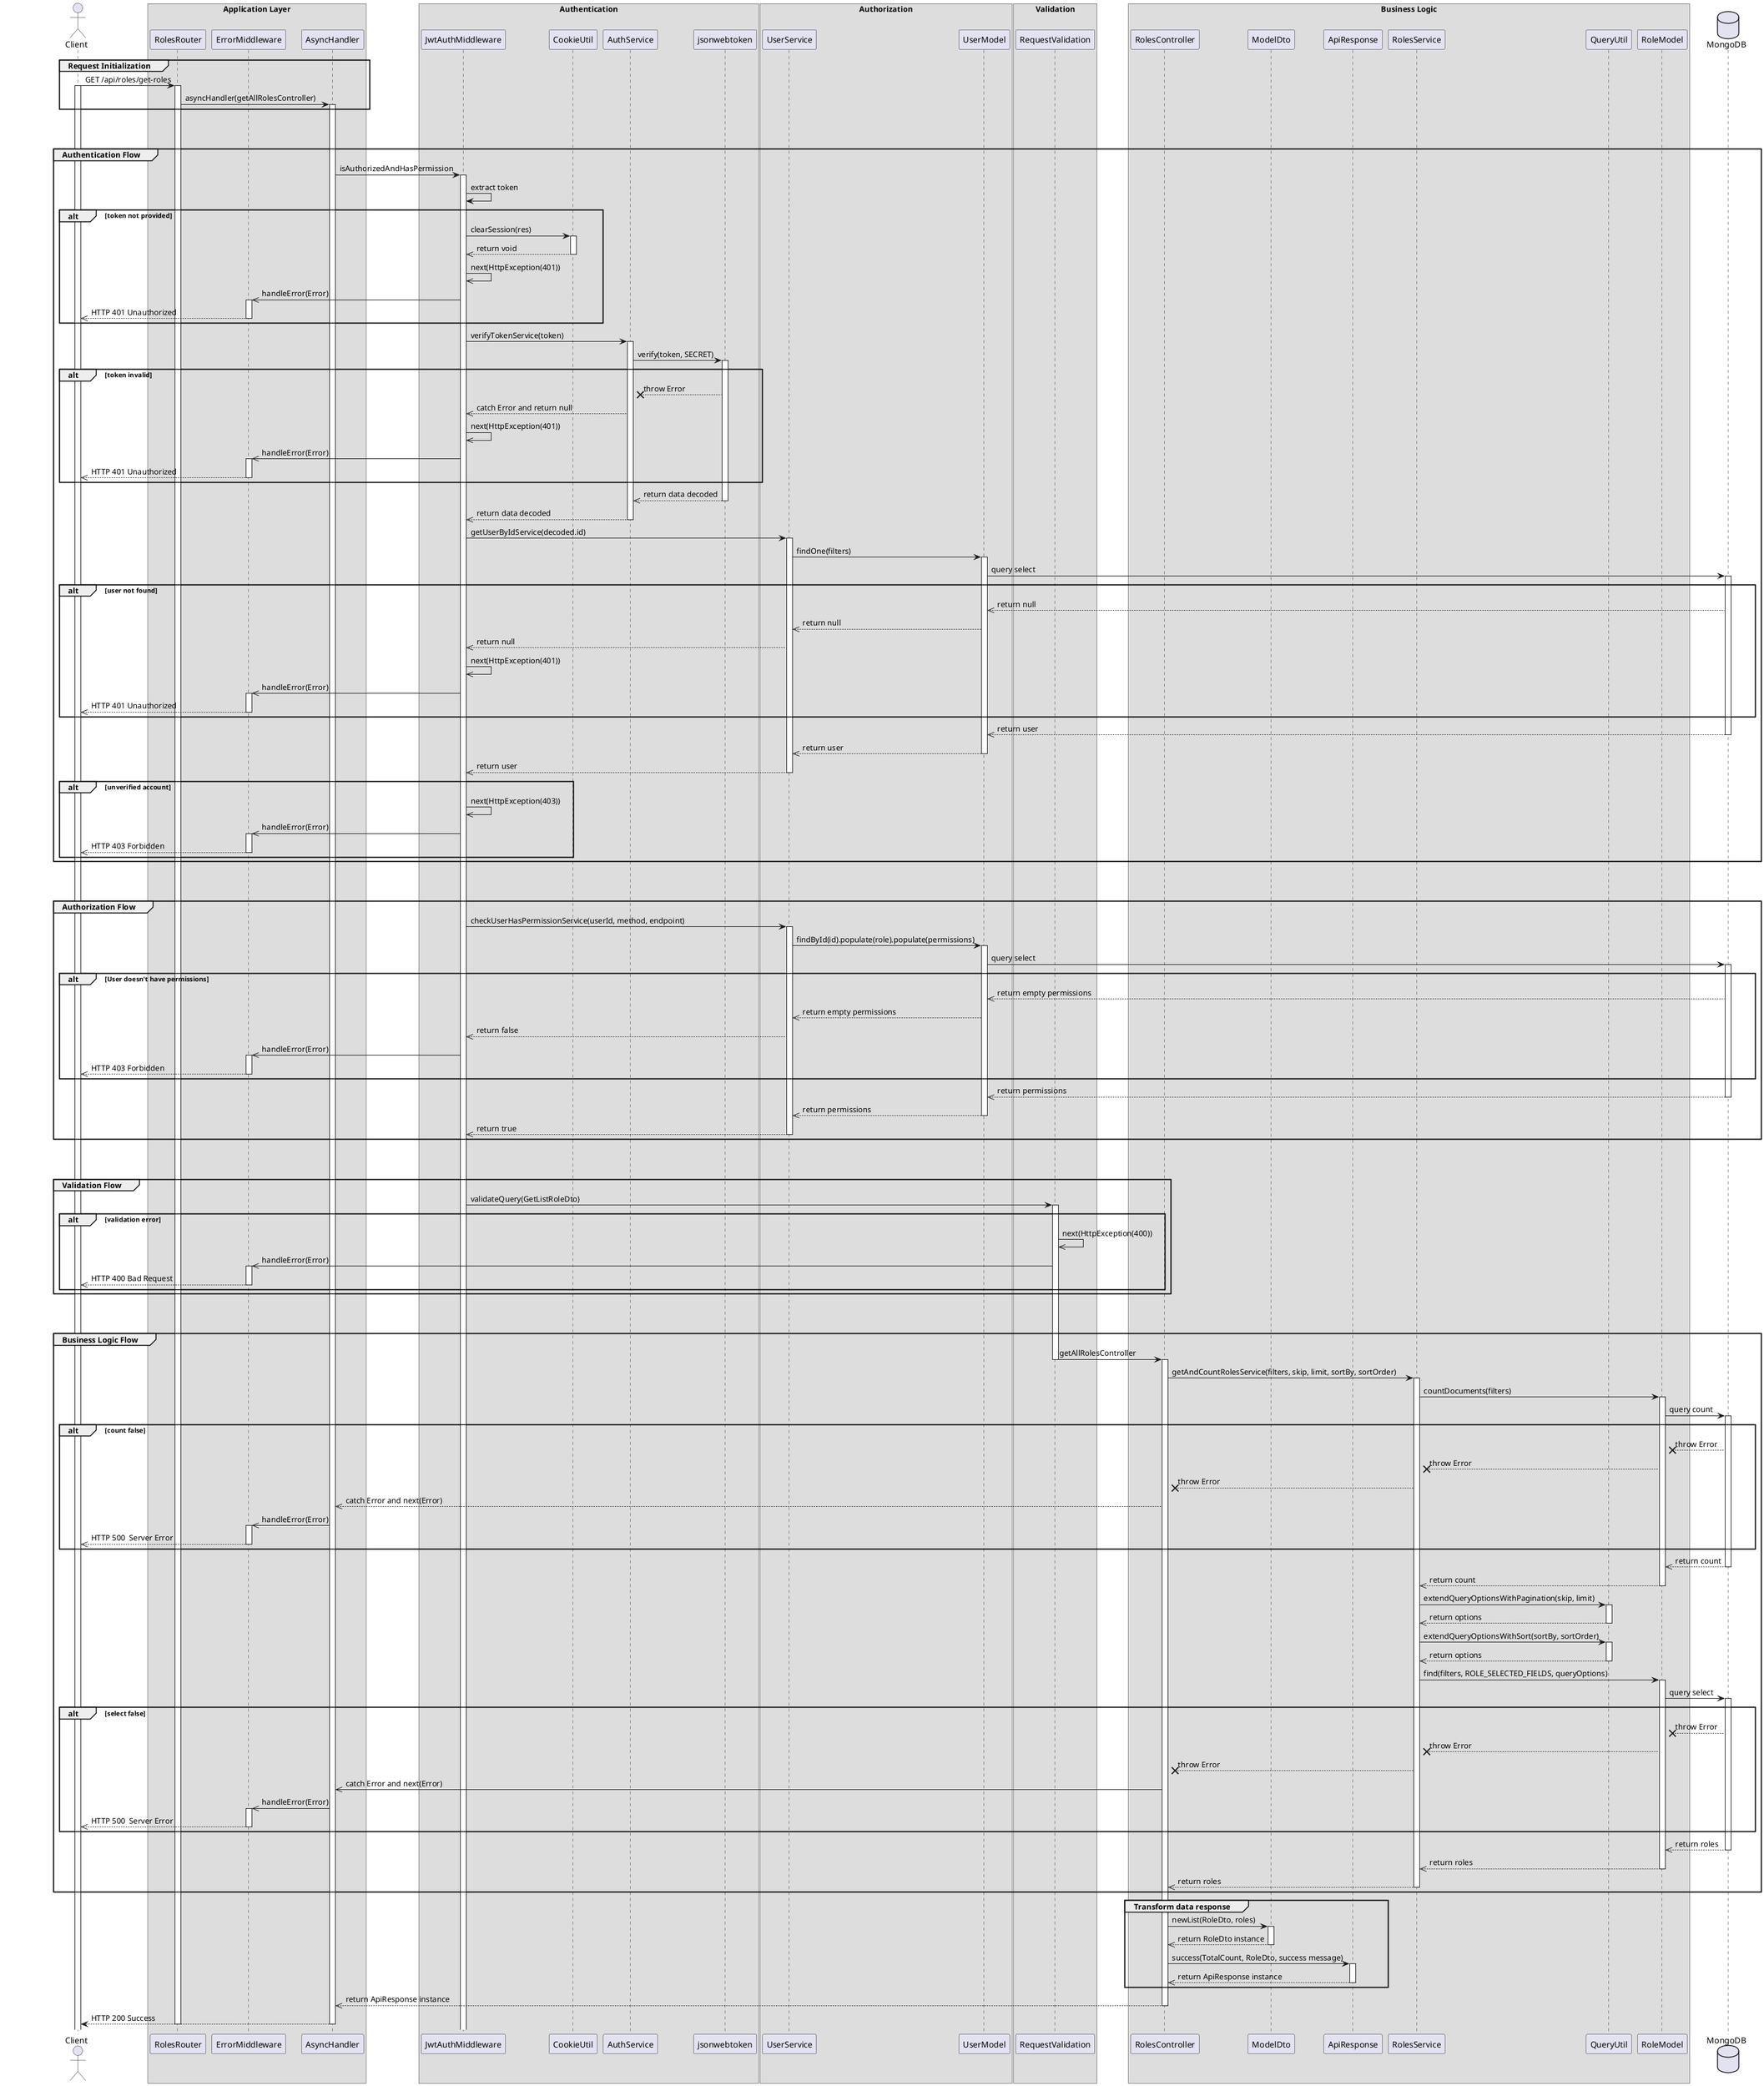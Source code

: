 @startuml Search Role

actor Client

box "Application Layer"
participant RolesRouter 
participant ErrorMiddleware 
participant AsyncHandler 
end box

box "Authentication"
participant JwtAuthMiddleware 
participant CookieUtil
participant AuthService
participant jsonwebtoken
end box

box "Authorization"
participant UserService 
participant UserModel
end box

box "Validation"
participant RequestValidation
end box

box "Business Logic"
participant RolesController
participant ModelDto
participant ApiResponse
participant RolesService
participant QueryUtil
participant RoleModel
end box

database MongoDB

' Step 1
group Request Initialization
    Client -> RolesRouter: GET /api/roles/get-roles
    activate Client
    activate RolesRouter
    RolesRouter -> AsyncHandler: asyncHandler(getAllRolesController)
    activate AsyncHandler
end

break
break

' Step 2
group Authentication Flow
    AsyncHandler -> JwtAuthMiddleware: isAuthorizedAndHasPermission
    activate JwtAuthMiddleware

    JwtAuthMiddleware -> JwtAuthMiddleware: extract token
    alt token not provided
        JwtAuthMiddleware -> CookieUtil: clearSession(res)
        activate CookieUtil
        CookieUtil -->> JwtAuthMiddleware: return void
        deactivate CookieUtil
        JwtAuthMiddleware ->> JwtAuthMiddleware: next(HttpException(401))
        JwtAuthMiddleware ->> ErrorMiddleware: handleError(Error)
        activate ErrorMiddleware
        ErrorMiddleware -->> Client: HTTP 401 Unauthorized
        deactivate ErrorMiddleware
    end 

    JwtAuthMiddleware -> AuthService: verifyTokenService(token)
    activate AuthService
    AuthService -> jsonwebtoken: verify(token, SECRET)
    activate jsonwebtoken
    alt token invalid
        jsonwebtoken --x AuthService: throw Error
        AuthService -->> JwtAuthMiddleware: catch Error and return null
        JwtAuthMiddleware ->> JwtAuthMiddleware: next(HttpException(401))
        JwtAuthMiddleware ->> ErrorMiddleware: handleError(Error)
        activate ErrorMiddleware
        ErrorMiddleware -->> Client: HTTP 401 Unauthorized
        deactivate ErrorMiddleware
    end

    jsonwebtoken -->> AuthService: return data decoded
    deactivate jsonwebtoken
    AuthService -->> JwtAuthMiddleware: return data decoded
    deactivate AuthService
    JwtAuthMiddleware -> UserService: getUserByIdService(decoded.id)
    activate UserService
    UserService -> UserModel: findOne(filters)
    activate UserModel
    UserModel -> MongoDB: query select
    activate MongoDB

    alt user not found
        MongoDB -->> UserModel: return null
        UserModel -->> UserService: return null
        UserService -->> JwtAuthMiddleware: return null
        JwtAuthMiddleware ->> JwtAuthMiddleware: next(HttpException(401))
        JwtAuthMiddleware ->> ErrorMiddleware: handleError(Error)
        activate ErrorMiddleware
        ErrorMiddleware -->> Client: HTTP 401 Unauthorized
        deactivate ErrorMiddleware
    end

    MongoDB -->> UserModel: return user
    deactivate MongoDB
    UserModel -->> UserService: return user
    deactivate UserModel
    UserService -->> JwtAuthMiddleware: return user
    deactivate UserService

    alt unverified account
        JwtAuthMiddleware ->> JwtAuthMiddleware: next(HttpException(403))
        JwtAuthMiddleware ->> ErrorMiddleware: handleError(Error)
        activate ErrorMiddleware
        ErrorMiddleware -->> Client: HTTP 403 Forbidden
        deactivate ErrorMiddleware
    end
end

break
break

' Step 3
group Authorization Flow
    JwtAuthMiddleware -> UserService: checkUserHasPermissionService(userId, method, endpoint)
    activate UserService
    UserService -> UserModel: findById(id).populate(role).populate(permissions)
    activate UserModel
    UserModel -> MongoDB: query select
    activate MongoDB

    alt User doesn't have permissions 
        MongoDB -->> UserModel: return empty permissions
        UserModel -->> UserService: return empty permissions
        UserService -->> JwtAuthMiddleware: return false
        JwtAuthMiddleware ->> ErrorMiddleware: handleError(Error)
        activate ErrorMiddleware
        ErrorMiddleware -->> Client: HTTP 403 Forbidden
        deactivate ErrorMiddleware
    end

    MongoDB -->> UserModel: return permissions
    deactivate MongoDB
    UserModel -->> UserService: return permissions
    deactivate UserModel
    UserService -->> JwtAuthMiddleware: return true
    deactivate UserService
end

break
break

' Step 4
group Validation Flow
    JwtAuthMiddleware -> RequestValidation: validateQuery(GetListRoleDto)
    activate RequestValidation
    
    alt validation error
        RequestValidation ->> RequestValidation: next(HttpException(400))
        RequestValidation ->> ErrorMiddleware: handleError(Error)
        activate ErrorMiddleware
        ErrorMiddleware -->> Client: HTTP 400 Bad Request
        deactivate ErrorMiddleware
    end
end

break
break


' Step 5
group Business Logic Flow
    RequestValidation -> RolesController: getAllRolesController
    deactivate RequestValidation
    activate RolesController
    RolesController -> RolesService: getAndCountRolesService(filters, skip, limit, sortBy, sortOrder)
    activate RolesService
    RolesService -> RoleModel: countDocuments(filters)
    activate RoleModel
    RoleModel -> MongoDB: query count 
    activate MongoDB

    alt count false
        MongoDB --x RoleModel:throw Error
        RoleModel --x RolesService:throw Error
        RolesService --x RolesController: throw Error
        RolesController -->> AsyncHandler: catch Error and next(Error)
        AsyncHandler ->> ErrorMiddleware: handleError(Error)
        activate ErrorMiddleware
        ErrorMiddleware -->> Client: HTTP 500  Server Error
        deactivate ErrorMiddleware
    end

    MongoDB -->> RoleModel: return count
    deactivate MongoDB
    RoleModel -->> RolesService: return count
    deactivate RoleModel
    RolesService -> QueryUtil : extendQueryOptionsWithPagination(skip, limit)
    activate QueryUtil
    QueryUtil -->> RolesService: return options
    deactivate QueryUtil
    RolesService -> QueryUtil : extendQueryOptionsWithSort(sortBy, sortOrder)
    activate QueryUtil
    QueryUtil -->> RolesService: return options
    deactivate QueryUtil
    RolesService -> RoleModel: find(filters, ROLE_SELECTED_FIELDS, queryOptions)
    activate RoleModel
    RoleModel -> MongoDB: query select
    activate MongoDB

    alt select false
        MongoDB --x RoleModel:throw Error
        RoleModel --x RolesService:throw Error
        RolesService --x RolesController: throw Error
        RolesController ->> AsyncHandler: catch Error and next(Error)
        AsyncHandler ->> ErrorMiddleware: handleError(Error)
        activate ErrorMiddleware
        ErrorMiddleware -->> Client: HTTP 500  Server Error
        deactivate ErrorMiddleware
    end

    MongoDB -->> RoleModel: return roles
    deactivate MongoDB
    RoleModel -->> RolesService: return roles
    deactivate RoleModel
    RolesService -->> RolesController: return roles
    deactivate RolesService
end

group Transform data response
    RolesController -> ModelDto: newList(RoleDto, roles)
    activate ModelDto
    ModelDto -->> RolesController: return RoleDto instance
    deactivate ModelDto

    RolesController -> ApiResponse: success(TotalCount, RoleDto, success message)
    activate ApiResponse
    ApiResponse -->> RolesController: return ApiResponse instance
    deactivate ApiResponse 
end

RolesController -->> AsyncHandler: return ApiResponse instance
deactivate RolesController
AsyncHandler --> Client: HTTP 200 Success
deactivate AsyncHandler
deactivate RolesRouter

@enduml